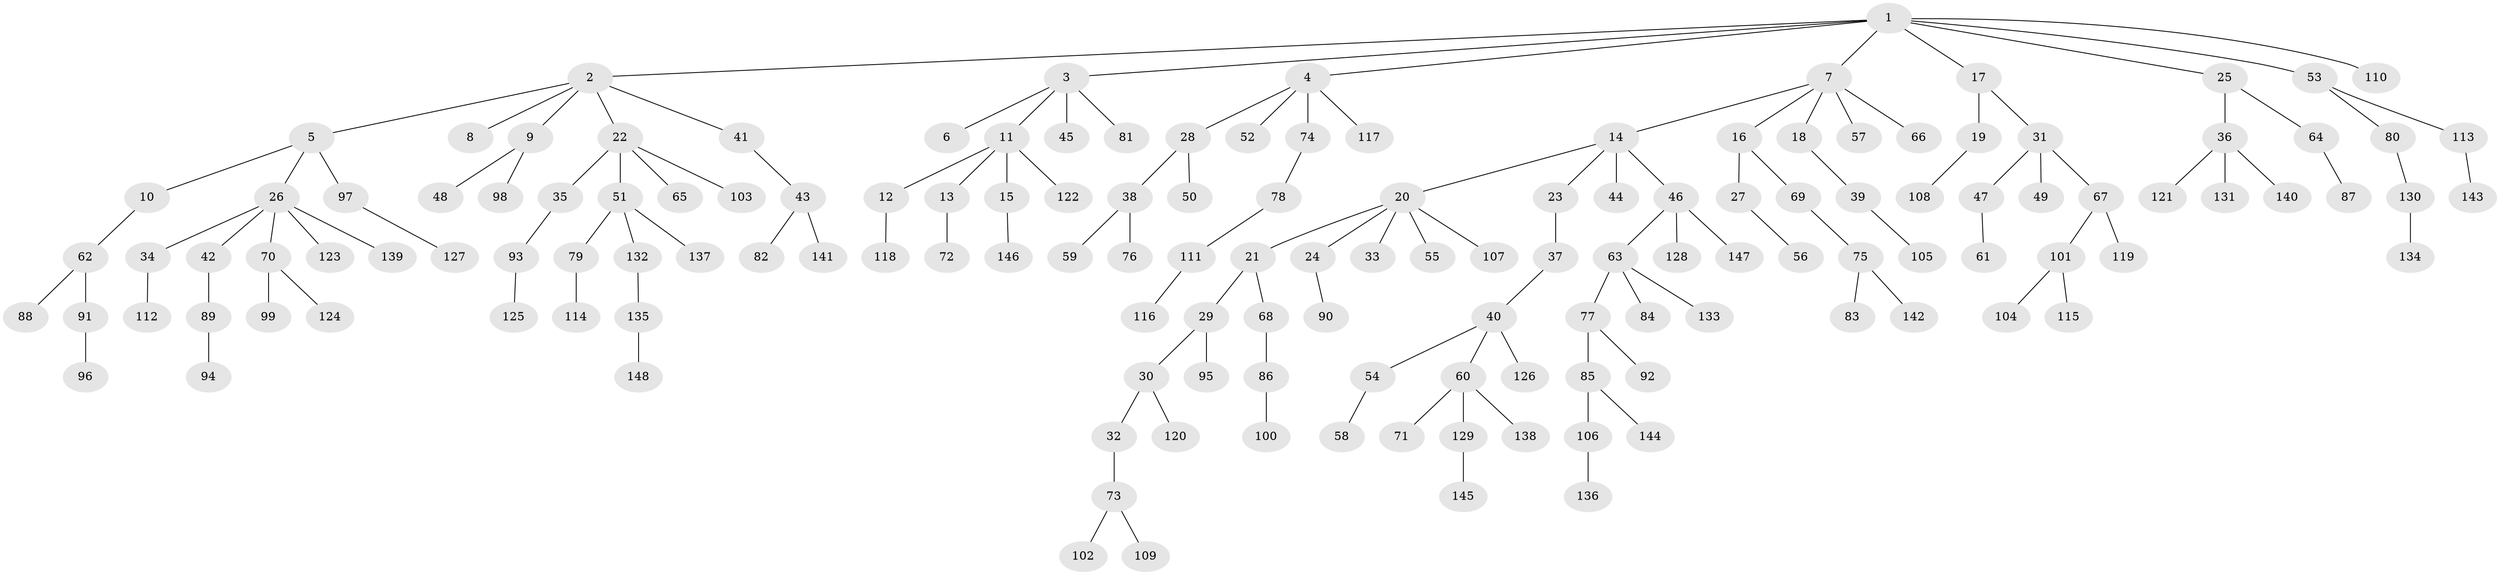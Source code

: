 // coarse degree distribution, {11: 0.00980392156862745, 9: 0.00980392156862745, 4: 0.058823529411764705, 1: 0.5686274509803921, 5: 0.0196078431372549, 3: 0.12745098039215685, 2: 0.18627450980392157, 7: 0.00980392156862745, 6: 0.00980392156862745}
// Generated by graph-tools (version 1.1) at 2025/24/03/03/25 07:24:07]
// undirected, 148 vertices, 147 edges
graph export_dot {
graph [start="1"]
  node [color=gray90,style=filled];
  1;
  2;
  3;
  4;
  5;
  6;
  7;
  8;
  9;
  10;
  11;
  12;
  13;
  14;
  15;
  16;
  17;
  18;
  19;
  20;
  21;
  22;
  23;
  24;
  25;
  26;
  27;
  28;
  29;
  30;
  31;
  32;
  33;
  34;
  35;
  36;
  37;
  38;
  39;
  40;
  41;
  42;
  43;
  44;
  45;
  46;
  47;
  48;
  49;
  50;
  51;
  52;
  53;
  54;
  55;
  56;
  57;
  58;
  59;
  60;
  61;
  62;
  63;
  64;
  65;
  66;
  67;
  68;
  69;
  70;
  71;
  72;
  73;
  74;
  75;
  76;
  77;
  78;
  79;
  80;
  81;
  82;
  83;
  84;
  85;
  86;
  87;
  88;
  89;
  90;
  91;
  92;
  93;
  94;
  95;
  96;
  97;
  98;
  99;
  100;
  101;
  102;
  103;
  104;
  105;
  106;
  107;
  108;
  109;
  110;
  111;
  112;
  113;
  114;
  115;
  116;
  117;
  118;
  119;
  120;
  121;
  122;
  123;
  124;
  125;
  126;
  127;
  128;
  129;
  130;
  131;
  132;
  133;
  134;
  135;
  136;
  137;
  138;
  139;
  140;
  141;
  142;
  143;
  144;
  145;
  146;
  147;
  148;
  1 -- 2;
  1 -- 3;
  1 -- 4;
  1 -- 7;
  1 -- 17;
  1 -- 25;
  1 -- 53;
  1 -- 110;
  2 -- 5;
  2 -- 8;
  2 -- 9;
  2 -- 22;
  2 -- 41;
  3 -- 6;
  3 -- 11;
  3 -- 45;
  3 -- 81;
  4 -- 28;
  4 -- 52;
  4 -- 74;
  4 -- 117;
  5 -- 10;
  5 -- 26;
  5 -- 97;
  7 -- 14;
  7 -- 16;
  7 -- 18;
  7 -- 57;
  7 -- 66;
  9 -- 48;
  9 -- 98;
  10 -- 62;
  11 -- 12;
  11 -- 13;
  11 -- 15;
  11 -- 122;
  12 -- 118;
  13 -- 72;
  14 -- 20;
  14 -- 23;
  14 -- 44;
  14 -- 46;
  15 -- 146;
  16 -- 27;
  16 -- 69;
  17 -- 19;
  17 -- 31;
  18 -- 39;
  19 -- 108;
  20 -- 21;
  20 -- 24;
  20 -- 33;
  20 -- 55;
  20 -- 107;
  21 -- 29;
  21 -- 68;
  22 -- 35;
  22 -- 51;
  22 -- 65;
  22 -- 103;
  23 -- 37;
  24 -- 90;
  25 -- 36;
  25 -- 64;
  26 -- 34;
  26 -- 42;
  26 -- 70;
  26 -- 123;
  26 -- 139;
  27 -- 56;
  28 -- 38;
  28 -- 50;
  29 -- 30;
  29 -- 95;
  30 -- 32;
  30 -- 120;
  31 -- 47;
  31 -- 49;
  31 -- 67;
  32 -- 73;
  34 -- 112;
  35 -- 93;
  36 -- 121;
  36 -- 131;
  36 -- 140;
  37 -- 40;
  38 -- 59;
  38 -- 76;
  39 -- 105;
  40 -- 54;
  40 -- 60;
  40 -- 126;
  41 -- 43;
  42 -- 89;
  43 -- 82;
  43 -- 141;
  46 -- 63;
  46 -- 128;
  46 -- 147;
  47 -- 61;
  51 -- 79;
  51 -- 132;
  51 -- 137;
  53 -- 80;
  53 -- 113;
  54 -- 58;
  60 -- 71;
  60 -- 129;
  60 -- 138;
  62 -- 88;
  62 -- 91;
  63 -- 77;
  63 -- 84;
  63 -- 133;
  64 -- 87;
  67 -- 101;
  67 -- 119;
  68 -- 86;
  69 -- 75;
  70 -- 99;
  70 -- 124;
  73 -- 102;
  73 -- 109;
  74 -- 78;
  75 -- 83;
  75 -- 142;
  77 -- 85;
  77 -- 92;
  78 -- 111;
  79 -- 114;
  80 -- 130;
  85 -- 106;
  85 -- 144;
  86 -- 100;
  89 -- 94;
  91 -- 96;
  93 -- 125;
  97 -- 127;
  101 -- 104;
  101 -- 115;
  106 -- 136;
  111 -- 116;
  113 -- 143;
  129 -- 145;
  130 -- 134;
  132 -- 135;
  135 -- 148;
}

